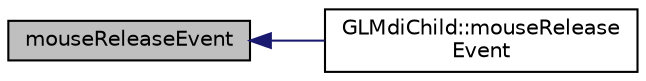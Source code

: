 digraph "mouseReleaseEvent"
{
  edge [fontname="Helvetica",fontsize="10",labelfontname="Helvetica",labelfontsize="10"];
  node [fontname="Helvetica",fontsize="10",shape=record];
  rankdir="LR";
  Node1 [label="mouseReleaseEvent",height=0.2,width=0.4,color="black", fillcolor="grey75", style="filled" fontcolor="black"];
  Node1 -> Node2 [dir="back",color="midnightblue",fontsize="10",style="solid",fontname="Helvetica"];
  Node2 [label="GLMdiChild::mouseRelease\lEvent",height=0.2,width=0.4,color="black", fillcolor="white", style="filled",URL="$class_g_l_mdi_child.html#a35226f6549add1ff837c65888fcd00fc"];
}
